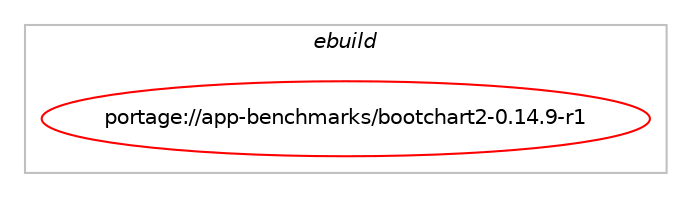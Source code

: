digraph prolog {

# *************
# Graph options
# *************

newrank=true;
concentrate=true;
compound=true;
graph [rankdir=LR,fontname=Helvetica,fontsize=10,ranksep=1.5];#, ranksep=2.5, nodesep=0.2];
edge  [arrowhead=vee];
node  [fontname=Helvetica,fontsize=10];

# **********
# The ebuild
# **********

subgraph cluster_leftcol {
color=gray;
label=<<i>ebuild</i>>;
id [label="portage://app-benchmarks/bootchart2-0.14.9-r1", color=red, width=4, href="../app-benchmarks/bootchart2-0.14.9-r1.svg"];
}

# ****************
# The dependencies
# ****************

subgraph cluster_midcol {
color=gray;
label=<<i>dependencies</i>>;
subgraph cluster_compile {
fillcolor="#eeeeee";
style=filled;
label=<<i>compile</i>>;
}
subgraph cluster_compileandrun {
fillcolor="#eeeeee";
style=filled;
label=<<i>compile and run</i>>;
}
subgraph cluster_run {
fillcolor="#eeeeee";
style=filled;
label=<<i>run</i>>;
# *** BEGIN UNKNOWN DEPENDENCY TYPE (TODO) ***
# id -> equal(use_conditional_group(positive,cairo,portage://app-benchmarks/bootchart2-0.14.9-r1,[use_conditional_group(positive,python_single_target_pypy3,portage://app-benchmarks/bootchart2-0.14.9-r1,[package_dependency(portage://app-benchmarks/bootchart2-0.14.9-r1,run,no,dev-python,pypy3,none,[,,],any_same_slot,[])]),use_conditional_group(positive,python_single_target_python3_10,portage://app-benchmarks/bootchart2-0.14.9-r1,[package_dependency(portage://app-benchmarks/bootchart2-0.14.9-r1,run,no,dev-lang,python,none,[,,],[slot(3.10)],[])]),use_conditional_group(positive,python_single_target_python3_11,portage://app-benchmarks/bootchart2-0.14.9-r1,[package_dependency(portage://app-benchmarks/bootchart2-0.14.9-r1,run,no,dev-lang,python,none,[,,],[slot(3.11)],[])]),use_conditional_group(positive,python_single_target_pypy3,portage://app-benchmarks/bootchart2-0.14.9-r1,[package_dependency(portage://app-benchmarks/bootchart2-0.14.9-r1,run,no,dev-python,pycairo,none,[,,],[],[use(enable(python_targets_pypy3),negative)])]),use_conditional_group(positive,python_single_target_python3_10,portage://app-benchmarks/bootchart2-0.14.9-r1,[package_dependency(portage://app-benchmarks/bootchart2-0.14.9-r1,run,no,dev-python,pycairo,none,[,,],[],[use(enable(python_targets_python3_10),negative)])]),use_conditional_group(positive,python_single_target_python3_11,portage://app-benchmarks/bootchart2-0.14.9-r1,[package_dependency(portage://app-benchmarks/bootchart2-0.14.9-r1,run,no,dev-python,pycairo,none,[,,],[],[use(enable(python_targets_python3_11),negative)])])]))
# *** END UNKNOWN DEPENDENCY TYPE (TODO) ***

# *** BEGIN UNKNOWN DEPENDENCY TYPE (TODO) ***
# id -> equal(package_dependency(portage://app-benchmarks/bootchart2-0.14.9-r1,run,no,sys-apps,lsb-release,none,[,,],[],[]))
# *** END UNKNOWN DEPENDENCY TYPE (TODO) ***

}
}

# **************
# The candidates
# **************

subgraph cluster_choices {
rank=same;
color=gray;
label=<<i>candidates</i>>;

}

}
